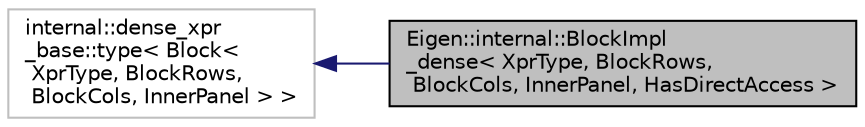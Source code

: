 digraph "Eigen::internal::BlockImpl_dense&lt; XprType, BlockRows, BlockCols, InnerPanel, HasDirectAccess &gt;"
{
  edge [fontname="Helvetica",fontsize="10",labelfontname="Helvetica",labelfontsize="10"];
  node [fontname="Helvetica",fontsize="10",shape=record];
  rankdir="LR";
  Node1 [label="Eigen::internal::BlockImpl\l_dense\< XprType, BlockRows,\l BlockCols, InnerPanel, HasDirectAccess \>",height=0.2,width=0.4,color="black", fillcolor="grey75", style="filled", fontcolor="black"];
  Node2 -> Node1 [dir="back",color="midnightblue",fontsize="10",style="solid",fontname="Helvetica"];
  Node2 [label="internal::dense_xpr\l_base::type\< Block\<\l XprType, BlockRows,\l BlockCols, InnerPanel \> \>",height=0.2,width=0.4,color="grey75", fillcolor="white", style="filled"];
}
